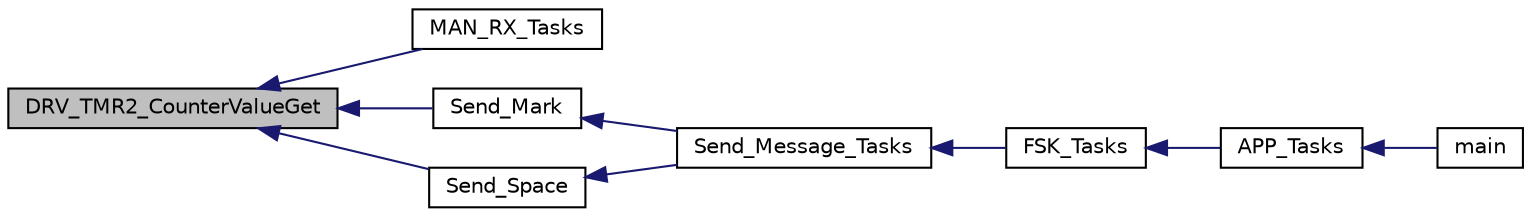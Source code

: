 digraph "DRV_TMR2_CounterValueGet"
{
  edge [fontname="Helvetica",fontsize="10",labelfontname="Helvetica",labelfontsize="10"];
  node [fontname="Helvetica",fontsize="10",shape=record];
  rankdir="LR";
  Node357 [label="DRV_TMR2_CounterValueGet",height=0.2,width=0.4,color="black", fillcolor="grey75", style="filled", fontcolor="black"];
  Node357 -> Node358 [dir="back",color="midnightblue",fontsize="10",style="solid",fontname="Helvetica"];
  Node358 [label="MAN_RX_Tasks",height=0.2,width=0.4,color="black", fillcolor="white", style="filled",URL="$man_8c.html#afe8669f869fe797af01b4f4793cb2669"];
  Node357 -> Node359 [dir="back",color="midnightblue",fontsize="10",style="solid",fontname="Helvetica"];
  Node359 [label="Send_Mark",height=0.2,width=0.4,color="black", fillcolor="white", style="filled",URL="$fsk_8c.html#af6df46cfba14cca3d40316ea7fd73864"];
  Node359 -> Node360 [dir="back",color="midnightblue",fontsize="10",style="solid",fontname="Helvetica"];
  Node360 [label="Send_Message_Tasks",height=0.2,width=0.4,color="black", fillcolor="white", style="filled",URL="$fsk_8c.html#a45a8cc3ff099bf7fc92d3f6328fc0177"];
  Node360 -> Node361 [dir="back",color="midnightblue",fontsize="10",style="solid",fontname="Helvetica"];
  Node361 [label="FSK_Tasks",height=0.2,width=0.4,color="black", fillcolor="white", style="filled",URL="$inszt__timers_8c.html#a86e42784b2bc0d852d28898161103760"];
  Node361 -> Node362 [dir="back",color="midnightblue",fontsize="10",style="solid",fontname="Helvetica"];
  Node362 [label="APP_Tasks",height=0.2,width=0.4,color="black", fillcolor="white", style="filled",URL="$inszt__wl__sps_8c.html#a859aee46b660cfee47cfd45ce08f6862"];
  Node362 -> Node363 [dir="back",color="midnightblue",fontsize="10",style="solid",fontname="Helvetica"];
  Node363 [label="main",height=0.2,width=0.4,color="black", fillcolor="white", style="filled",URL="$main_8c.html#a840291bc02cba5474a4cb46a9b9566fe"];
  Node357 -> Node364 [dir="back",color="midnightblue",fontsize="10",style="solid",fontname="Helvetica"];
  Node364 [label="Send_Space",height=0.2,width=0.4,color="black", fillcolor="white", style="filled",URL="$fsk_8c.html#ad64d2f0c440d4a040bc0efd2f44d24e4"];
  Node364 -> Node360 [dir="back",color="midnightblue",fontsize="10",style="solid",fontname="Helvetica"];
}
